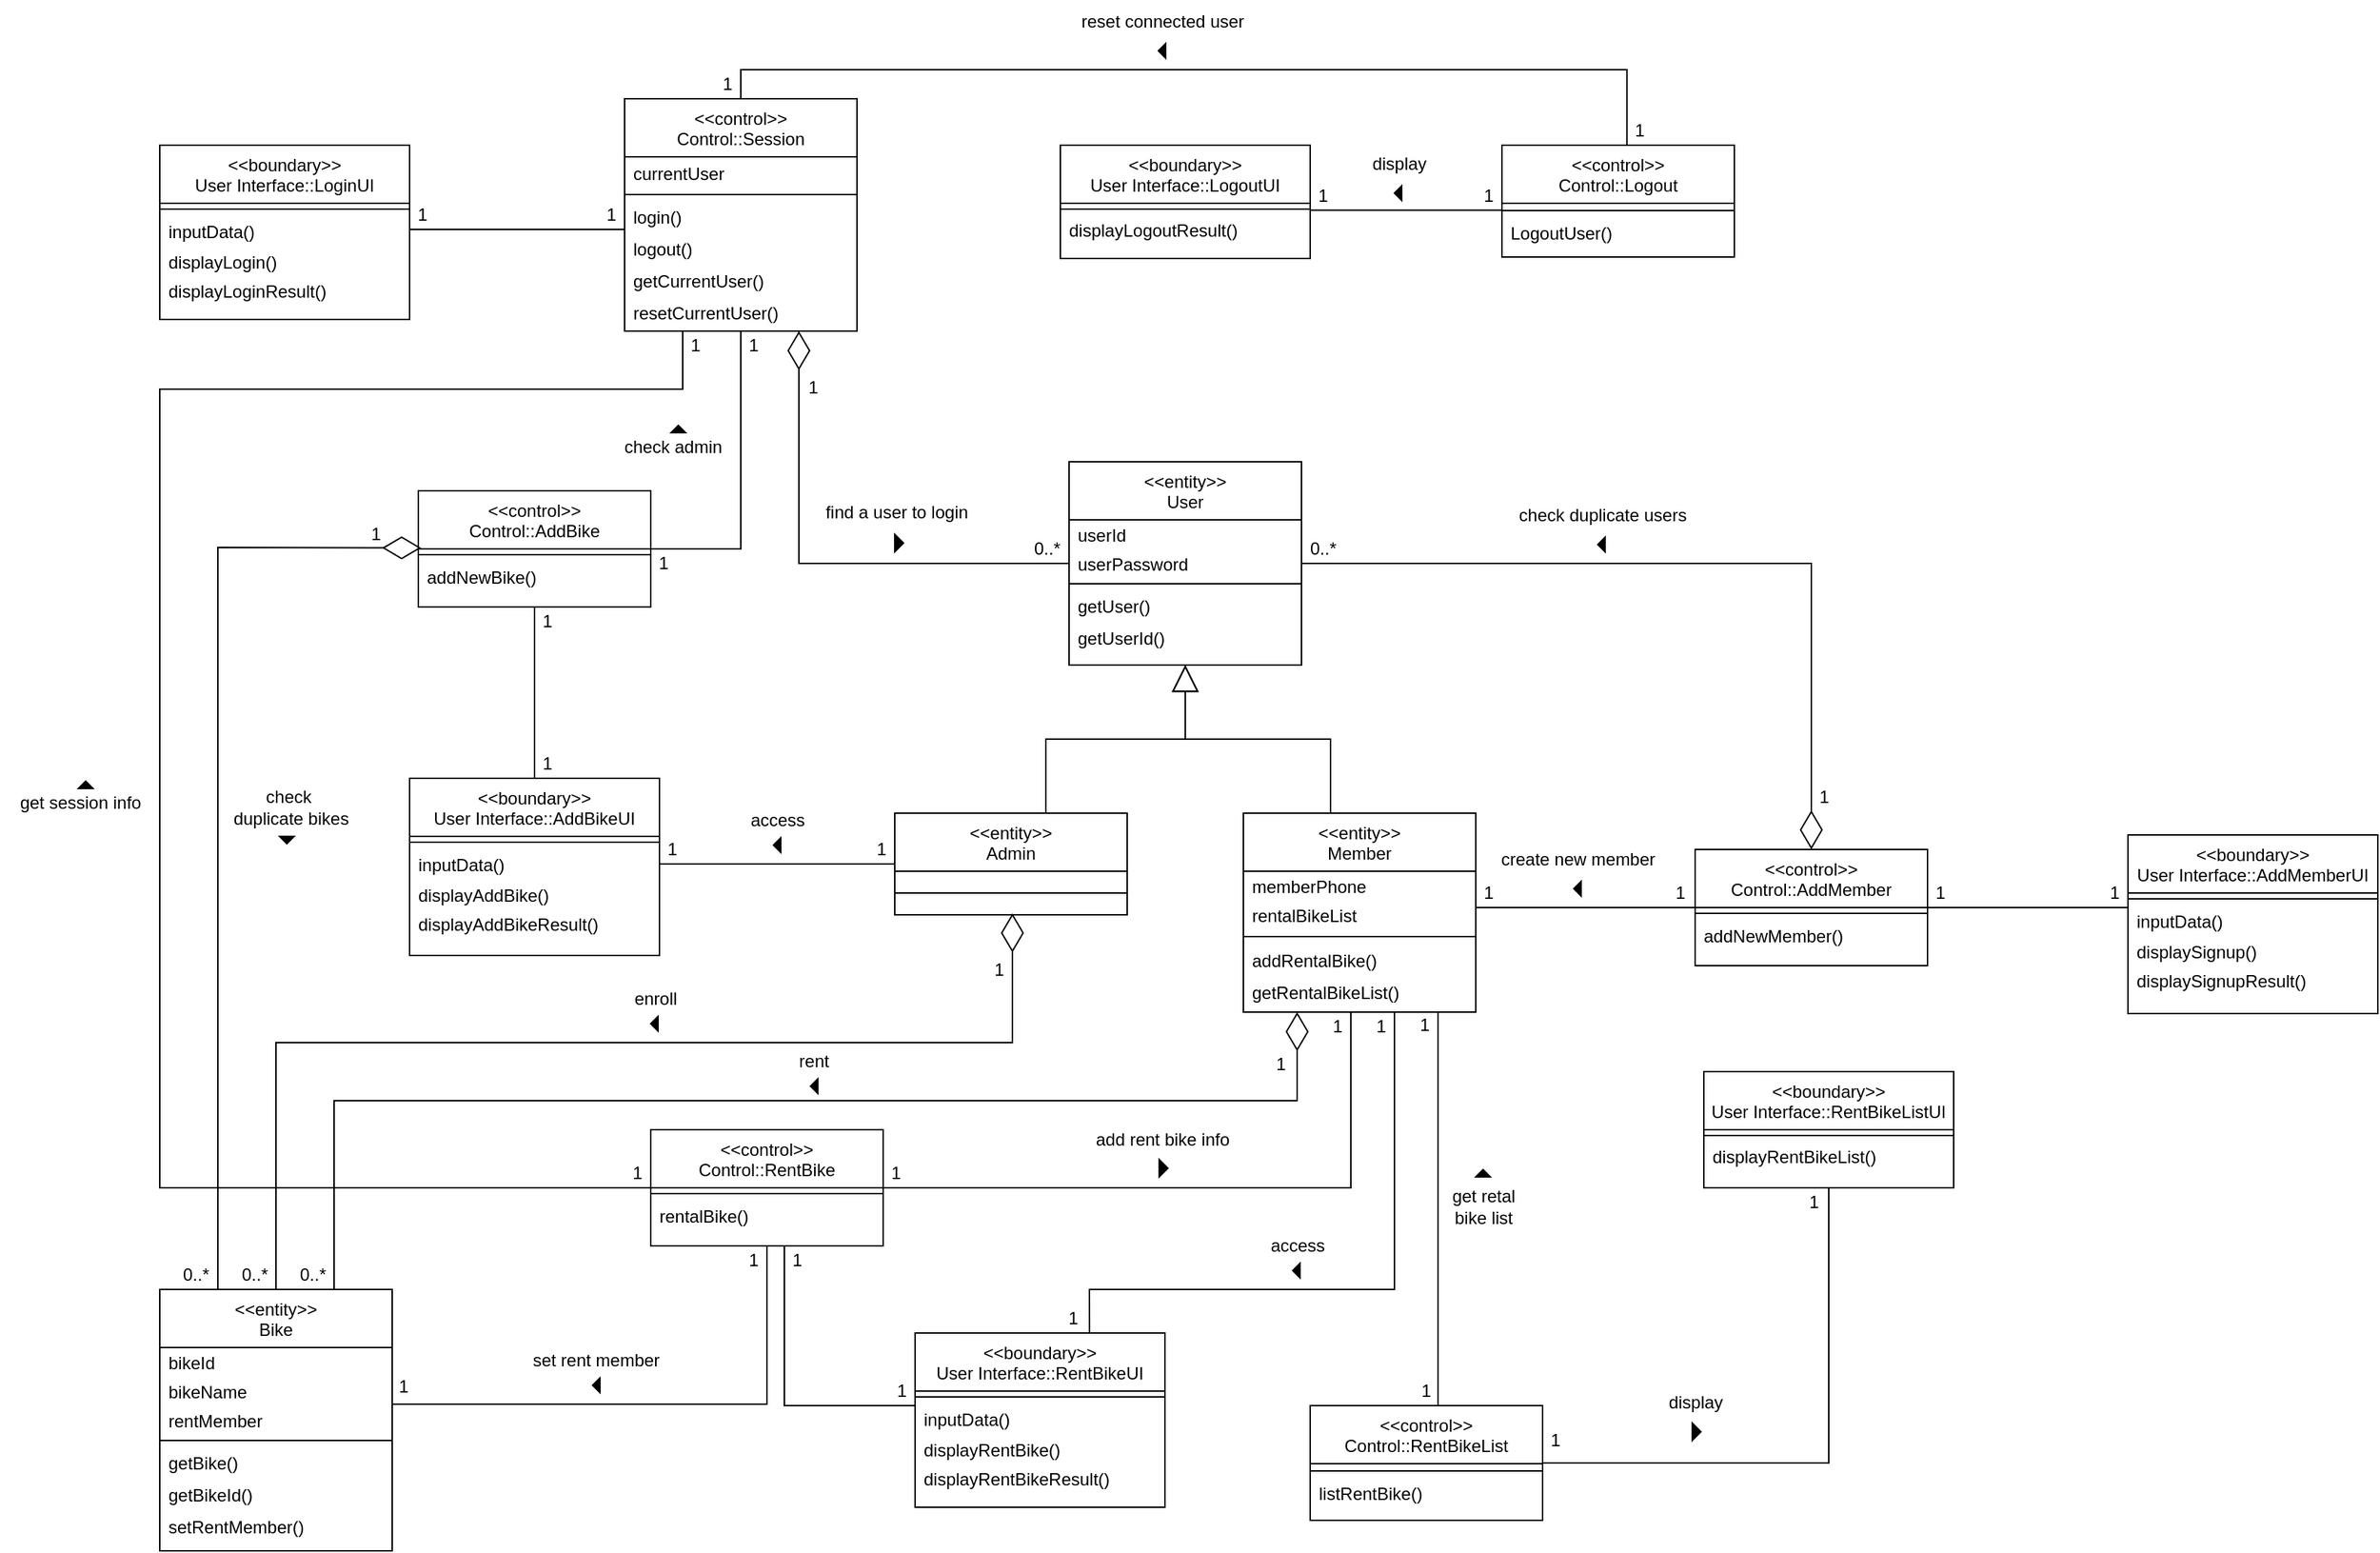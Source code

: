 <mxfile version="27.0.4">
  <diagram id="C5RBs43oDa-KdzZeNtuy" name="Page-1">
    <mxGraphModel dx="1114" dy="665" grid="1" gridSize="10" guides="1" tooltips="1" connect="1" arrows="1" fold="1" page="1" pageScale="1" pageWidth="1800" pageHeight="1200" math="0" shadow="0">
      <root>
        <mxCell id="WIyWlLk6GJQsqaUBKTNV-0" />
        <mxCell id="WIyWlLk6GJQsqaUBKTNV-1" parent="WIyWlLk6GJQsqaUBKTNV-0" />
        <mxCell id="zkfFHV4jXpPFQw0GAbJ--0" value="&lt;&lt;entity&gt;&gt;&#xa;User" style="swimlane;fontStyle=0;align=center;verticalAlign=top;childLayout=stackLayout;horizontal=1;startSize=40;horizontalStack=0;resizeParent=1;resizeLast=0;collapsible=1;marginBottom=0;rounded=0;shadow=0;strokeWidth=1;" parent="WIyWlLk6GJQsqaUBKTNV-1" vertex="1">
          <mxGeometry x="800" y="361" width="160" height="140" as="geometry">
            <mxRectangle x="230" y="140" width="160" height="26" as="alternateBounds" />
          </mxGeometry>
        </mxCell>
        <mxCell id="zkfFHV4jXpPFQw0GAbJ--1" value="userId" style="text;align=left;verticalAlign=middle;spacingLeft=4;spacingRight=4;overflow=hidden;rotatable=0;points=[[0,0.5],[1,0.5]];portConstraint=eastwest;" parent="zkfFHV4jXpPFQw0GAbJ--0" vertex="1">
          <mxGeometry y="40" width="160" height="20" as="geometry" />
        </mxCell>
        <mxCell id="zkfFHV4jXpPFQw0GAbJ--2" value="userPassword" style="text;align=left;verticalAlign=middle;spacingLeft=4;spacingRight=4;overflow=hidden;rotatable=0;points=[[0,0.5],[1,0.5]];portConstraint=eastwest;rounded=0;shadow=0;html=0;" parent="zkfFHV4jXpPFQw0GAbJ--0" vertex="1">
          <mxGeometry y="60" width="160" height="20" as="geometry" />
        </mxCell>
        <mxCell id="zkfFHV4jXpPFQw0GAbJ--4" value="" style="line;html=1;strokeWidth=1;align=left;verticalAlign=middle;spacingTop=-1;spacingLeft=3;spacingRight=3;rotatable=0;labelPosition=right;points=[];portConstraint=eastwest;" parent="zkfFHV4jXpPFQw0GAbJ--0" vertex="1">
          <mxGeometry y="80" width="160" height="8" as="geometry" />
        </mxCell>
        <mxCell id="zkfFHV4jXpPFQw0GAbJ--5" value="getUser()" style="text;align=left;verticalAlign=middle;spacingLeft=4;spacingRight=4;overflow=hidden;rotatable=0;points=[[0,0.5],[1,0.5]];portConstraint=eastwest;" parent="zkfFHV4jXpPFQw0GAbJ--0" vertex="1">
          <mxGeometry y="88" width="160" height="22" as="geometry" />
        </mxCell>
        <mxCell id="RLmuX2d9v1kafcQMtOZq-225" value="getUserId()" style="text;align=left;verticalAlign=middle;spacingLeft=4;spacingRight=4;overflow=hidden;rotatable=0;points=[[0,0.5],[1,0.5]];portConstraint=eastwest;" vertex="1" parent="zkfFHV4jXpPFQw0GAbJ--0">
          <mxGeometry y="110" width="160" height="22" as="geometry" />
        </mxCell>
        <mxCell id="zkfFHV4jXpPFQw0GAbJ--17" value="&lt;&lt;boundary&gt;&gt;&#xa;User Interface::AddMemberUI" style="swimlane;fontStyle=0;align=center;verticalAlign=top;childLayout=stackLayout;horizontal=1;startSize=40;horizontalStack=0;resizeParent=1;resizeLast=0;collapsible=1;marginBottom=0;rounded=0;shadow=0;strokeWidth=1;" parent="WIyWlLk6GJQsqaUBKTNV-1" vertex="1">
          <mxGeometry x="1529" y="618" width="172" height="123" as="geometry">
            <mxRectangle x="550" y="140" width="160" height="26" as="alternateBounds" />
          </mxGeometry>
        </mxCell>
        <mxCell id="zkfFHV4jXpPFQw0GAbJ--23" value="" style="line;html=1;strokeWidth=1;align=left;verticalAlign=middle;spacingTop=-1;spacingLeft=3;spacingRight=3;rotatable=0;labelPosition=right;points=[];portConstraint=eastwest;" parent="zkfFHV4jXpPFQw0GAbJ--17" vertex="1">
          <mxGeometry y="40" width="172" height="8" as="geometry" />
        </mxCell>
        <mxCell id="zkfFHV4jXpPFQw0GAbJ--24" value="inputData()" style="text;align=left;verticalAlign=middle;spacingLeft=4;spacingRight=4;overflow=hidden;rotatable=0;points=[[0,0.5],[1,0.5]];portConstraint=eastwest;" parent="zkfFHV4jXpPFQw0GAbJ--17" vertex="1">
          <mxGeometry y="48" width="172" height="22" as="geometry" />
        </mxCell>
        <mxCell id="zkfFHV4jXpPFQw0GAbJ--25" value="displaySignup()" style="text;align=left;verticalAlign=middle;spacingLeft=4;spacingRight=4;overflow=hidden;rotatable=0;points=[[0,0.5],[1,0.5]];portConstraint=eastwest;" parent="zkfFHV4jXpPFQw0GAbJ--17" vertex="1">
          <mxGeometry y="70" width="172" height="20" as="geometry" />
        </mxCell>
        <mxCell id="RLmuX2d9v1kafcQMtOZq-249" value="displaySignupResult()" style="text;align=left;verticalAlign=middle;spacingLeft=4;spacingRight=4;overflow=hidden;rotatable=0;points=[[0,0.5],[1,0.5]];portConstraint=eastwest;" vertex="1" parent="zkfFHV4jXpPFQw0GAbJ--17">
          <mxGeometry y="90" width="172" height="20" as="geometry" />
        </mxCell>
        <mxCell id="RLmuX2d9v1kafcQMtOZq-129" style="edgeStyle=orthogonalEdgeStyle;rounded=0;orthogonalLoop=1;jettySize=auto;html=1;entryX=1;entryY=0.5;entryDx=0;entryDy=0;endArrow=none;startFill=0;" edge="1" parent="WIyWlLk6GJQsqaUBKTNV-1" source="RLmuX2d9v1kafcQMtOZq-5" target="RLmuX2d9v1kafcQMtOZq-26">
          <mxGeometry relative="1" as="geometry" />
        </mxCell>
        <mxCell id="RLmuX2d9v1kafcQMtOZq-5" value="&lt;&lt;entity&gt;&gt;&#xa;Admin" style="swimlane;fontStyle=0;align=center;verticalAlign=top;childLayout=stackLayout;horizontal=1;startSize=40;horizontalStack=0;resizeParent=1;resizeLast=0;collapsible=1;marginBottom=0;rounded=0;shadow=0;strokeWidth=1;" vertex="1" parent="WIyWlLk6GJQsqaUBKTNV-1">
          <mxGeometry x="680" y="603" width="160" height="70" as="geometry">
            <mxRectangle x="230" y="140" width="160" height="26" as="alternateBounds" />
          </mxGeometry>
        </mxCell>
        <mxCell id="RLmuX2d9v1kafcQMtOZq-8" value="" style="line;html=1;strokeWidth=1;align=left;verticalAlign=middle;spacingTop=-1;spacingLeft=3;spacingRight=3;rotatable=0;labelPosition=right;points=[];portConstraint=eastwest;" vertex="1" parent="RLmuX2d9v1kafcQMtOZq-5">
          <mxGeometry y="40" width="160" height="30" as="geometry" />
        </mxCell>
        <mxCell id="RLmuX2d9v1kafcQMtOZq-10" value="&lt;&lt;entity&gt;&gt;&#xa;Member" style="swimlane;fontStyle=0;align=center;verticalAlign=top;childLayout=stackLayout;horizontal=1;startSize=40;horizontalStack=0;resizeParent=1;resizeLast=0;collapsible=1;marginBottom=0;rounded=0;shadow=0;strokeWidth=1;" vertex="1" parent="WIyWlLk6GJQsqaUBKTNV-1">
          <mxGeometry x="920" y="603" width="160" height="137" as="geometry">
            <mxRectangle x="230" y="140" width="160" height="26" as="alternateBounds" />
          </mxGeometry>
        </mxCell>
        <mxCell id="RLmuX2d9v1kafcQMtOZq-11" value="memberPhone" style="text;align=left;verticalAlign=middle;spacingLeft=4;spacingRight=4;overflow=hidden;rotatable=0;points=[[0,0.5],[1,0.5]];portConstraint=eastwest;" vertex="1" parent="RLmuX2d9v1kafcQMtOZq-10">
          <mxGeometry y="40" width="160" height="20" as="geometry" />
        </mxCell>
        <mxCell id="RLmuX2d9v1kafcQMtOZq-305" value="rentalBikeList" style="text;align=left;verticalAlign=middle;spacingLeft=4;spacingRight=4;overflow=hidden;rotatable=0;points=[[0,0.5],[1,0.5]];portConstraint=eastwest;" vertex="1" parent="RLmuX2d9v1kafcQMtOZq-10">
          <mxGeometry y="60" width="160" height="20" as="geometry" />
        </mxCell>
        <mxCell id="RLmuX2d9v1kafcQMtOZq-13" value="" style="line;html=1;strokeWidth=1;align=left;verticalAlign=middle;spacingTop=-1;spacingLeft=3;spacingRight=3;rotatable=0;labelPosition=right;points=[];portConstraint=eastwest;" vertex="1" parent="RLmuX2d9v1kafcQMtOZq-10">
          <mxGeometry y="80" width="160" height="10" as="geometry" />
        </mxCell>
        <mxCell id="RLmuX2d9v1kafcQMtOZq-14" value="addRentalBike()" style="text;align=left;verticalAlign=middle;spacingLeft=4;spacingRight=4;overflow=hidden;rotatable=0;points=[[0,0.5],[1,0.5]];portConstraint=eastwest;" vertex="1" parent="RLmuX2d9v1kafcQMtOZq-10">
          <mxGeometry y="90" width="160" height="22" as="geometry" />
        </mxCell>
        <mxCell id="RLmuX2d9v1kafcQMtOZq-15" value="getRentalBikeList()" style="text;align=left;verticalAlign=middle;spacingLeft=4;spacingRight=4;overflow=hidden;rotatable=0;points=[[0,0.5],[1,0.5]];portConstraint=eastwest;" vertex="1" parent="RLmuX2d9v1kafcQMtOZq-10">
          <mxGeometry y="112" width="160" height="22" as="geometry" />
        </mxCell>
        <mxCell id="RLmuX2d9v1kafcQMtOZq-16" value="&lt;&lt;boundary&gt;&gt;&#xa;User Interface::LoginUI" style="swimlane;fontStyle=0;align=center;verticalAlign=top;childLayout=stackLayout;horizontal=1;startSize=40;horizontalStack=0;resizeParent=1;resizeLast=0;collapsible=1;marginBottom=0;rounded=0;shadow=0;strokeWidth=1;" vertex="1" parent="WIyWlLk6GJQsqaUBKTNV-1">
          <mxGeometry x="174" y="143" width="172" height="120" as="geometry">
            <mxRectangle x="550" y="140" width="160" height="26" as="alternateBounds" />
          </mxGeometry>
        </mxCell>
        <mxCell id="RLmuX2d9v1kafcQMtOZq-17" value="" style="line;html=1;strokeWidth=1;align=left;verticalAlign=middle;spacingTop=-1;spacingLeft=3;spacingRight=3;rotatable=0;labelPosition=right;points=[];portConstraint=eastwest;" vertex="1" parent="RLmuX2d9v1kafcQMtOZq-16">
          <mxGeometry y="40" width="172" height="8" as="geometry" />
        </mxCell>
        <mxCell id="RLmuX2d9v1kafcQMtOZq-18" value="inputData()" style="text;align=left;verticalAlign=middle;spacingLeft=4;spacingRight=4;overflow=hidden;rotatable=0;points=[[0,0.5],[1,0.5]];portConstraint=eastwest;" vertex="1" parent="RLmuX2d9v1kafcQMtOZq-16">
          <mxGeometry y="48" width="172" height="22" as="geometry" />
        </mxCell>
        <mxCell id="RLmuX2d9v1kafcQMtOZq-19" value="displayLogin()" style="text;align=left;verticalAlign=middle;spacingLeft=4;spacingRight=4;overflow=hidden;rotatable=0;points=[[0,0.5],[1,0.5]];portConstraint=eastwest;" vertex="1" parent="RLmuX2d9v1kafcQMtOZq-16">
          <mxGeometry y="70" width="172" height="20" as="geometry" />
        </mxCell>
        <mxCell id="RLmuX2d9v1kafcQMtOZq-228" value="displayLoginResult()" style="text;align=left;verticalAlign=middle;spacingLeft=4;spacingRight=4;overflow=hidden;rotatable=0;points=[[0,0.5],[1,0.5]];portConstraint=eastwest;" vertex="1" parent="RLmuX2d9v1kafcQMtOZq-16">
          <mxGeometry y="90" width="172" height="20" as="geometry" />
        </mxCell>
        <mxCell id="RLmuX2d9v1kafcQMtOZq-236" style="edgeStyle=orthogonalEdgeStyle;rounded=0;orthogonalLoop=1;jettySize=auto;html=1;endArrow=none;startFill=0;" edge="1" parent="WIyWlLk6GJQsqaUBKTNV-1">
          <mxGeometry relative="1" as="geometry">
            <mxPoint x="966.0" y="187.756" as="sourcePoint" />
            <mxPoint x="1098" y="187.756" as="targetPoint" />
            <Array as="points">
              <mxPoint x="1054" y="187.73" />
              <mxPoint x="1054" y="187.73" />
            </Array>
          </mxGeometry>
        </mxCell>
        <mxCell id="RLmuX2d9v1kafcQMtOZq-20" value="&lt;&lt;boundary&gt;&gt;&#xa;User Interface::LogoutUI" style="swimlane;fontStyle=0;align=center;verticalAlign=top;childLayout=stackLayout;horizontal=1;startSize=40;horizontalStack=0;resizeParent=1;resizeLast=0;collapsible=1;marginBottom=0;rounded=0;shadow=0;strokeWidth=1;" vertex="1" parent="WIyWlLk6GJQsqaUBKTNV-1">
          <mxGeometry x="794" y="143" width="172" height="78" as="geometry">
            <mxRectangle x="550" y="140" width="160" height="26" as="alternateBounds" />
          </mxGeometry>
        </mxCell>
        <mxCell id="RLmuX2d9v1kafcQMtOZq-21" value="" style="line;html=1;strokeWidth=1;align=left;verticalAlign=middle;spacingTop=-1;spacingLeft=3;spacingRight=3;rotatable=0;labelPosition=right;points=[];portConstraint=eastwest;" vertex="1" parent="RLmuX2d9v1kafcQMtOZq-20">
          <mxGeometry y="40" width="172" height="8" as="geometry" />
        </mxCell>
        <mxCell id="RLmuX2d9v1kafcQMtOZq-23" value="displayLogoutResult()" style="text;align=left;verticalAlign=middle;spacingLeft=4;spacingRight=4;overflow=hidden;rotatable=0;points=[[0,0.5],[1,0.5]];portConstraint=eastwest;" vertex="1" parent="RLmuX2d9v1kafcQMtOZq-20">
          <mxGeometry y="48" width="172" height="20" as="geometry" />
        </mxCell>
        <mxCell id="RLmuX2d9v1kafcQMtOZq-131" style="edgeStyle=orthogonalEdgeStyle;rounded=0;orthogonalLoop=1;jettySize=auto;html=1;entryX=0.5;entryY=1;entryDx=0;entryDy=0;endArrow=none;startFill=0;" edge="1" parent="WIyWlLk6GJQsqaUBKTNV-1" source="RLmuX2d9v1kafcQMtOZq-24" target="RLmuX2d9v1kafcQMtOZq-56">
          <mxGeometry relative="1" as="geometry" />
        </mxCell>
        <mxCell id="RLmuX2d9v1kafcQMtOZq-24" value="&lt;&lt;boundary&gt;&gt;&#xa;User Interface::AddBikeUI" style="swimlane;fontStyle=0;align=center;verticalAlign=top;childLayout=stackLayout;horizontal=1;startSize=40;horizontalStack=0;resizeParent=1;resizeLast=0;collapsible=1;marginBottom=0;rounded=0;shadow=0;strokeWidth=1;" vertex="1" parent="WIyWlLk6GJQsqaUBKTNV-1">
          <mxGeometry x="346" y="579" width="172" height="122" as="geometry">
            <mxRectangle x="550" y="140" width="160" height="26" as="alternateBounds" />
          </mxGeometry>
        </mxCell>
        <mxCell id="RLmuX2d9v1kafcQMtOZq-25" value="" style="line;html=1;strokeWidth=1;align=left;verticalAlign=middle;spacingTop=-1;spacingLeft=3;spacingRight=3;rotatable=0;labelPosition=right;points=[];portConstraint=eastwest;" vertex="1" parent="RLmuX2d9v1kafcQMtOZq-24">
          <mxGeometry y="40" width="172" height="8" as="geometry" />
        </mxCell>
        <mxCell id="RLmuX2d9v1kafcQMtOZq-26" value="inputData()" style="text;align=left;verticalAlign=middle;spacingLeft=4;spacingRight=4;overflow=hidden;rotatable=0;points=[[0,0.5],[1,0.5]];portConstraint=eastwest;" vertex="1" parent="RLmuX2d9v1kafcQMtOZq-24">
          <mxGeometry y="48" width="172" height="22" as="geometry" />
        </mxCell>
        <mxCell id="RLmuX2d9v1kafcQMtOZq-27" value="displayAddBike()" style="text;align=left;verticalAlign=middle;spacingLeft=4;spacingRight=4;overflow=hidden;rotatable=0;points=[[0,0.5],[1,0.5]];portConstraint=eastwest;" vertex="1" parent="RLmuX2d9v1kafcQMtOZq-24">
          <mxGeometry y="70" width="172" height="20" as="geometry" />
        </mxCell>
        <mxCell id="RLmuX2d9v1kafcQMtOZq-243" value="displayAddBikeResult()" style="text;align=left;verticalAlign=middle;spacingLeft=4;spacingRight=4;overflow=hidden;rotatable=0;points=[[0,0.5],[1,0.5]];portConstraint=eastwest;" vertex="1" parent="RLmuX2d9v1kafcQMtOZq-24">
          <mxGeometry y="90" width="172" height="20" as="geometry" />
        </mxCell>
        <mxCell id="RLmuX2d9v1kafcQMtOZq-28" value="&lt;&lt;boundary&gt;&gt;&#xa;User Interface::RentBikeUI" style="swimlane;fontStyle=0;align=center;verticalAlign=top;childLayout=stackLayout;horizontal=1;startSize=40;horizontalStack=0;resizeParent=1;resizeLast=0;collapsible=1;marginBottom=0;rounded=0;shadow=0;strokeWidth=1;" vertex="1" parent="WIyWlLk6GJQsqaUBKTNV-1">
          <mxGeometry x="694" y="961" width="172" height="120" as="geometry">
            <mxRectangle x="550" y="140" width="160" height="26" as="alternateBounds" />
          </mxGeometry>
        </mxCell>
        <mxCell id="RLmuX2d9v1kafcQMtOZq-29" value="" style="line;html=1;strokeWidth=1;align=left;verticalAlign=middle;spacingTop=-1;spacingLeft=3;spacingRight=3;rotatable=0;labelPosition=right;points=[];portConstraint=eastwest;" vertex="1" parent="RLmuX2d9v1kafcQMtOZq-28">
          <mxGeometry y="40" width="172" height="8" as="geometry" />
        </mxCell>
        <mxCell id="RLmuX2d9v1kafcQMtOZq-30" value="inputData()" style="text;align=left;verticalAlign=middle;spacingLeft=4;spacingRight=4;overflow=hidden;rotatable=0;points=[[0,0.5],[1,0.5]];portConstraint=eastwest;" vertex="1" parent="RLmuX2d9v1kafcQMtOZq-28">
          <mxGeometry y="48" width="172" height="22" as="geometry" />
        </mxCell>
        <mxCell id="RLmuX2d9v1kafcQMtOZq-31" value="displayRentBike()" style="text;align=left;verticalAlign=middle;spacingLeft=4;spacingRight=4;overflow=hidden;rotatable=0;points=[[0,0.5],[1,0.5]];portConstraint=eastwest;" vertex="1" parent="RLmuX2d9v1kafcQMtOZq-28">
          <mxGeometry y="70" width="172" height="20" as="geometry" />
        </mxCell>
        <mxCell id="RLmuX2d9v1kafcQMtOZq-244" value="displayRentBikeResult()" style="text;align=left;verticalAlign=middle;spacingLeft=4;spacingRight=4;overflow=hidden;rotatable=0;points=[[0,0.5],[1,0.5]];portConstraint=eastwest;" vertex="1" parent="RLmuX2d9v1kafcQMtOZq-28">
          <mxGeometry y="90" width="172" height="20" as="geometry" />
        </mxCell>
        <mxCell id="RLmuX2d9v1kafcQMtOZq-32" value="&lt;&lt;boundary&gt;&gt;&#xa;User Interface::RentBikeListUI" style="swimlane;fontStyle=0;align=center;verticalAlign=top;childLayout=stackLayout;horizontal=1;startSize=40;horizontalStack=0;resizeParent=1;resizeLast=0;collapsible=1;marginBottom=0;rounded=0;shadow=0;strokeWidth=1;" vertex="1" parent="WIyWlLk6GJQsqaUBKTNV-1">
          <mxGeometry x="1237" y="781" width="172" height="80" as="geometry">
            <mxRectangle x="550" y="140" width="160" height="26" as="alternateBounds" />
          </mxGeometry>
        </mxCell>
        <mxCell id="RLmuX2d9v1kafcQMtOZq-33" value="" style="line;html=1;strokeWidth=1;align=left;verticalAlign=middle;spacingTop=-1;spacingLeft=3;spacingRight=3;rotatable=0;labelPosition=right;points=[];portConstraint=eastwest;" vertex="1" parent="RLmuX2d9v1kafcQMtOZq-32">
          <mxGeometry y="40" width="172" height="8" as="geometry" />
        </mxCell>
        <mxCell id="RLmuX2d9v1kafcQMtOZq-35" value="displayRentBikeList()" style="text;align=left;verticalAlign=middle;spacingLeft=4;spacingRight=4;overflow=hidden;rotatable=0;points=[[0,0.5],[1,0.5]];portConstraint=eastwest;" vertex="1" parent="RLmuX2d9v1kafcQMtOZq-32">
          <mxGeometry y="48" width="172" height="20" as="geometry" />
        </mxCell>
        <mxCell id="RLmuX2d9v1kafcQMtOZq-193" style="edgeStyle=orthogonalEdgeStyle;rounded=0;orthogonalLoop=1;jettySize=auto;html=1;endArrow=none;startFill=0;exitX=0;exitY=0.5;exitDx=0;exitDy=0;" edge="1" parent="WIyWlLk6GJQsqaUBKTNV-1" source="RLmuX2d9v1kafcQMtOZq-36">
          <mxGeometry relative="1" as="geometry">
            <mxPoint x="1080" y="668" as="targetPoint" />
            <mxPoint x="1227" y="668.029" as="sourcePoint" />
            <Array as="points" />
          </mxGeometry>
        </mxCell>
        <mxCell id="RLmuX2d9v1kafcQMtOZq-36" value="&lt;&lt;control&gt;&gt;&#xa;Control::AddMember" style="swimlane;fontStyle=0;align=center;verticalAlign=top;childLayout=stackLayout;horizontal=1;startSize=40;horizontalStack=0;resizeParent=1;resizeLast=0;collapsible=1;marginBottom=0;rounded=0;shadow=0;strokeWidth=1;" vertex="1" parent="WIyWlLk6GJQsqaUBKTNV-1">
          <mxGeometry x="1231" y="628" width="160" height="80" as="geometry">
            <mxRectangle x="230" y="140" width="160" height="26" as="alternateBounds" />
          </mxGeometry>
        </mxCell>
        <mxCell id="RLmuX2d9v1kafcQMtOZq-38" value="" style="line;html=1;strokeWidth=1;align=left;verticalAlign=middle;spacingTop=-1;spacingLeft=3;spacingRight=3;rotatable=0;labelPosition=right;points=[];portConstraint=eastwest;" vertex="1" parent="RLmuX2d9v1kafcQMtOZq-36">
          <mxGeometry y="40" width="160" height="8" as="geometry" />
        </mxCell>
        <mxCell id="RLmuX2d9v1kafcQMtOZq-39" value="addNewMember()" style="text;align=left;verticalAlign=middle;spacingLeft=4;spacingRight=4;overflow=hidden;rotatable=0;points=[[0,0.5],[1,0.5]];portConstraint=eastwest;" vertex="1" parent="RLmuX2d9v1kafcQMtOZq-36">
          <mxGeometry y="48" width="160" height="22" as="geometry" />
        </mxCell>
        <mxCell id="RLmuX2d9v1kafcQMtOZq-136" style="edgeStyle=orthogonalEdgeStyle;rounded=0;orthogonalLoop=1;jettySize=auto;html=1;entryX=0;entryY=0.5;entryDx=0;entryDy=0;endArrow=none;startFill=0;" edge="1" parent="WIyWlLk6GJQsqaUBKTNV-1" source="RLmuX2d9v1kafcQMtOZq-41" target="RLmuX2d9v1kafcQMtOZq-62">
          <mxGeometry relative="1" as="geometry">
            <Array as="points">
              <mxPoint x="534" y="311" />
              <mxPoint x="174" y="311" />
              <mxPoint x="174" y="861" />
            </Array>
          </mxGeometry>
        </mxCell>
        <mxCell id="RLmuX2d9v1kafcQMtOZq-41" value="&lt;&lt;control&gt;&gt;&#xa;Control::Session" style="swimlane;fontStyle=0;align=center;verticalAlign=top;childLayout=stackLayout;horizontal=1;startSize=40;horizontalStack=0;resizeParent=1;resizeLast=0;collapsible=1;marginBottom=0;rounded=0;shadow=0;strokeWidth=1;" vertex="1" parent="WIyWlLk6GJQsqaUBKTNV-1">
          <mxGeometry x="494" y="111" width="160" height="160" as="geometry">
            <mxRectangle x="230" y="140" width="160" height="26" as="alternateBounds" />
          </mxGeometry>
        </mxCell>
        <mxCell id="RLmuX2d9v1kafcQMtOZq-44" value="currentUser" style="text;align=left;verticalAlign=middle;spacingLeft=4;spacingRight=4;overflow=hidden;rotatable=0;points=[[0,0.5],[1,0.5]];portConstraint=eastwest;" vertex="1" parent="RLmuX2d9v1kafcQMtOZq-41">
          <mxGeometry y="40" width="160" height="22" as="geometry" />
        </mxCell>
        <mxCell id="RLmuX2d9v1kafcQMtOZq-42" value="" style="line;html=1;strokeWidth=1;align=left;verticalAlign=middle;spacingTop=-1;spacingLeft=3;spacingRight=3;rotatable=0;labelPosition=right;points=[];portConstraint=eastwest;" vertex="1" parent="RLmuX2d9v1kafcQMtOZq-41">
          <mxGeometry y="62" width="160" height="8" as="geometry" />
        </mxCell>
        <mxCell id="RLmuX2d9v1kafcQMtOZq-43" value="login()" style="text;align=left;verticalAlign=middle;spacingLeft=4;spacingRight=4;overflow=hidden;rotatable=0;points=[[0,0.5],[1,0.5]];portConstraint=eastwest;" vertex="1" parent="RLmuX2d9v1kafcQMtOZq-41">
          <mxGeometry y="70" width="160" height="22" as="geometry" />
        </mxCell>
        <mxCell id="RLmuX2d9v1kafcQMtOZq-45" value="logout()" style="text;align=left;verticalAlign=middle;spacingLeft=4;spacingRight=4;overflow=hidden;rotatable=0;points=[[0,0.5],[1,0.5]];portConstraint=eastwest;" vertex="1" parent="RLmuX2d9v1kafcQMtOZq-41">
          <mxGeometry y="92" width="160" height="22" as="geometry" />
        </mxCell>
        <mxCell id="RLmuX2d9v1kafcQMtOZq-46" value="getCurrentUser()" style="text;align=left;verticalAlign=middle;spacingLeft=4;spacingRight=4;overflow=hidden;rotatable=0;points=[[0,0.5],[1,0.5]];portConstraint=eastwest;" vertex="1" parent="RLmuX2d9v1kafcQMtOZq-41">
          <mxGeometry y="114" width="160" height="22" as="geometry" />
        </mxCell>
        <mxCell id="RLmuX2d9v1kafcQMtOZq-235" value="resetCurrentUser()" style="text;align=left;verticalAlign=middle;spacingLeft=4;spacingRight=4;overflow=hidden;rotatable=0;points=[[0,0.5],[1,0.5]];portConstraint=eastwest;" vertex="1" parent="RLmuX2d9v1kafcQMtOZq-41">
          <mxGeometry y="136" width="160" height="22" as="geometry" />
        </mxCell>
        <mxCell id="RLmuX2d9v1kafcQMtOZq-247" style="edgeStyle=orthogonalEdgeStyle;rounded=0;orthogonalLoop=1;jettySize=auto;html=1;entryX=0;entryY=0;entryDx=0;entryDy=0;endArrow=none;startFill=0;" edge="1" parent="WIyWlLk6GJQsqaUBKTNV-1" source="RLmuX2d9v1kafcQMtOZq-56" target="RLmuX2d9v1kafcQMtOZq-234">
          <mxGeometry relative="1" as="geometry">
            <mxPoint x="564" y="271" as="targetPoint" />
            <Array as="points">
              <mxPoint x="574" y="421" />
            </Array>
          </mxGeometry>
        </mxCell>
        <mxCell id="RLmuX2d9v1kafcQMtOZq-56" value="&lt;&lt;control&gt;&gt;&#xa;Control::AddBike" style="swimlane;fontStyle=0;align=center;verticalAlign=top;childLayout=stackLayout;horizontal=1;startSize=40;horizontalStack=0;resizeParent=1;resizeLast=0;collapsible=1;marginBottom=0;rounded=0;shadow=0;strokeWidth=1;" vertex="1" parent="WIyWlLk6GJQsqaUBKTNV-1">
          <mxGeometry x="352" y="381" width="160" height="80" as="geometry">
            <mxRectangle x="230" y="140" width="160" height="26" as="alternateBounds" />
          </mxGeometry>
        </mxCell>
        <mxCell id="RLmuX2d9v1kafcQMtOZq-58" value="" style="line;html=1;strokeWidth=1;align=left;verticalAlign=middle;spacingTop=-1;spacingLeft=3;spacingRight=3;rotatable=0;labelPosition=right;points=[];portConstraint=eastwest;" vertex="1" parent="RLmuX2d9v1kafcQMtOZq-56">
          <mxGeometry y="40" width="160" height="8" as="geometry" />
        </mxCell>
        <mxCell id="RLmuX2d9v1kafcQMtOZq-59" value="addNewBike()" style="text;align=left;verticalAlign=middle;spacingLeft=4;spacingRight=4;overflow=hidden;rotatable=0;points=[[0,0.5],[1,0.5]];portConstraint=eastwest;" vertex="1" parent="RLmuX2d9v1kafcQMtOZq-56">
          <mxGeometry y="48" width="160" height="22" as="geometry" />
        </mxCell>
        <mxCell id="RLmuX2d9v1kafcQMtOZq-245" style="edgeStyle=orthogonalEdgeStyle;rounded=0;orthogonalLoop=1;jettySize=auto;html=1;endArrow=none;startFill=0;" edge="1" parent="WIyWlLk6GJQsqaUBKTNV-1" source="RLmuX2d9v1kafcQMtOZq-62">
          <mxGeometry relative="1" as="geometry">
            <mxPoint x="694" y="1051" as="targetPoint" />
            <Array as="points">
              <mxPoint x="604" y="1011" />
              <mxPoint x="694" y="1011" />
            </Array>
          </mxGeometry>
        </mxCell>
        <mxCell id="RLmuX2d9v1kafcQMtOZq-311" style="edgeStyle=orthogonalEdgeStyle;rounded=0;orthogonalLoop=1;jettySize=auto;html=1;entryX=0;entryY=1;entryDx=0;entryDy=0;endArrow=none;startFill=0;" edge="1" parent="WIyWlLk6GJQsqaUBKTNV-1" source="RLmuX2d9v1kafcQMtOZq-62" target="RLmuX2d9v1kafcQMtOZq-168">
          <mxGeometry relative="1" as="geometry">
            <Array as="points">
              <mxPoint x="592" y="1010" />
              <mxPoint x="334" y="1010" />
            </Array>
          </mxGeometry>
        </mxCell>
        <mxCell id="RLmuX2d9v1kafcQMtOZq-62" value="&lt;&lt;control&gt;&gt;&#xa;Control::RentBike" style="swimlane;fontStyle=0;align=center;verticalAlign=top;childLayout=stackLayout;horizontal=1;startSize=40;horizontalStack=0;resizeParent=1;resizeLast=0;collapsible=1;marginBottom=0;rounded=0;shadow=0;strokeWidth=1;" vertex="1" parent="WIyWlLk6GJQsqaUBKTNV-1">
          <mxGeometry x="512" y="821" width="160" height="80" as="geometry">
            <mxRectangle x="230" y="140" width="160" height="26" as="alternateBounds" />
          </mxGeometry>
        </mxCell>
        <mxCell id="RLmuX2d9v1kafcQMtOZq-63" value="" style="line;html=1;strokeWidth=1;align=left;verticalAlign=middle;spacingTop=-1;spacingLeft=3;spacingRight=3;rotatable=0;labelPosition=right;points=[];portConstraint=eastwest;" vertex="1" parent="RLmuX2d9v1kafcQMtOZq-62">
          <mxGeometry y="40" width="160" height="8" as="geometry" />
        </mxCell>
        <mxCell id="RLmuX2d9v1kafcQMtOZq-64" value="rentalBike()" style="text;align=left;verticalAlign=middle;spacingLeft=4;spacingRight=4;overflow=hidden;rotatable=0;points=[[0,0.5],[1,0.5]];portConstraint=eastwest;" vertex="1" parent="RLmuX2d9v1kafcQMtOZq-62">
          <mxGeometry y="48" width="160" height="22" as="geometry" />
        </mxCell>
        <mxCell id="RLmuX2d9v1kafcQMtOZq-147" style="edgeStyle=orthogonalEdgeStyle;rounded=0;orthogonalLoop=1;jettySize=auto;html=1;entryX=0.5;entryY=1;entryDx=0;entryDy=0;endArrow=none;startFill=0;exitX=1;exitY=0.5;exitDx=0;exitDy=0;" edge="1" parent="WIyWlLk6GJQsqaUBKTNV-1" source="RLmuX2d9v1kafcQMtOZq-65" target="RLmuX2d9v1kafcQMtOZq-32">
          <mxGeometry relative="1" as="geometry">
            <mxPoint x="1134" y="1046" as="sourcePoint" />
          </mxGeometry>
        </mxCell>
        <mxCell id="RLmuX2d9v1kafcQMtOZq-65" value="&lt;&lt;control&gt;&gt;&#xa;Control::RentBikeList" style="swimlane;fontStyle=0;align=center;verticalAlign=top;childLayout=stackLayout;horizontal=1;startSize=40;horizontalStack=0;resizeParent=1;resizeLast=0;collapsible=1;marginBottom=0;rounded=0;shadow=0;strokeWidth=1;" vertex="1" parent="WIyWlLk6GJQsqaUBKTNV-1">
          <mxGeometry x="966" y="1011" width="160" height="79" as="geometry">
            <mxRectangle x="230" y="140" width="160" height="26" as="alternateBounds" />
          </mxGeometry>
        </mxCell>
        <mxCell id="RLmuX2d9v1kafcQMtOZq-66" value="" style="line;html=1;strokeWidth=1;align=left;verticalAlign=middle;spacingTop=-1;spacingLeft=3;spacingRight=3;rotatable=0;labelPosition=right;points=[];portConstraint=eastwest;" vertex="1" parent="RLmuX2d9v1kafcQMtOZq-65">
          <mxGeometry y="40" width="160" height="10" as="geometry" />
        </mxCell>
        <mxCell id="RLmuX2d9v1kafcQMtOZq-325" value="listRentBike()" style="text;align=left;verticalAlign=middle;spacingLeft=4;spacingRight=4;overflow=hidden;rotatable=0;points=[[0,0.5],[1,0.5]];portConstraint=eastwest;" vertex="1" parent="RLmuX2d9v1kafcQMtOZq-65">
          <mxGeometry y="50" width="160" height="20" as="geometry" />
        </mxCell>
        <mxCell id="RLmuX2d9v1kafcQMtOZq-73" value="&lt;&lt;entity&gt;&gt;&#xa;Bike" style="swimlane;fontStyle=0;align=center;verticalAlign=top;childLayout=stackLayout;horizontal=1;startSize=40;horizontalStack=0;resizeParent=1;resizeLast=0;collapsible=1;marginBottom=0;rounded=0;shadow=0;strokeWidth=1;" vertex="1" parent="WIyWlLk6GJQsqaUBKTNV-1">
          <mxGeometry x="174" y="931" width="160" height="180" as="geometry">
            <mxRectangle x="230" y="140" width="160" height="26" as="alternateBounds" />
          </mxGeometry>
        </mxCell>
        <mxCell id="RLmuX2d9v1kafcQMtOZq-74" value="bikeId" style="text;align=left;verticalAlign=middle;spacingLeft=4;spacingRight=4;overflow=hidden;rotatable=0;points=[[0,0.5],[1,0.5]];portConstraint=eastwest;" vertex="1" parent="RLmuX2d9v1kafcQMtOZq-73">
          <mxGeometry y="40" width="160" height="20" as="geometry" />
        </mxCell>
        <mxCell id="RLmuX2d9v1kafcQMtOZq-75" value="bikeName" style="text;align=left;verticalAlign=middle;spacingLeft=4;spacingRight=4;overflow=hidden;rotatable=0;points=[[0,0.5],[1,0.5]];portConstraint=eastwest;rounded=0;shadow=0;html=0;" vertex="1" parent="RLmuX2d9v1kafcQMtOZq-73">
          <mxGeometry y="60" width="160" height="20" as="geometry" />
        </mxCell>
        <mxCell id="RLmuX2d9v1kafcQMtOZq-252" value="rentMember" style="text;align=left;verticalAlign=middle;spacingLeft=4;spacingRight=4;overflow=hidden;rotatable=0;points=[[0,0.5],[1,0.5]];portConstraint=eastwest;rounded=0;shadow=0;html=0;" vertex="1" parent="RLmuX2d9v1kafcQMtOZq-73">
          <mxGeometry y="80" width="160" height="20" as="geometry" />
        </mxCell>
        <mxCell id="RLmuX2d9v1kafcQMtOZq-76" value="" style="line;html=1;strokeWidth=1;align=left;verticalAlign=middle;spacingTop=-1;spacingLeft=3;spacingRight=3;rotatable=0;labelPosition=right;points=[];portConstraint=eastwest;" vertex="1" parent="RLmuX2d9v1kafcQMtOZq-73">
          <mxGeometry y="100" width="160" height="8" as="geometry" />
        </mxCell>
        <mxCell id="RLmuX2d9v1kafcQMtOZq-77" value="getBike()" style="text;align=left;verticalAlign=middle;spacingLeft=4;spacingRight=4;overflow=hidden;rotatable=0;points=[[0,0.5],[1,0.5]];portConstraint=eastwest;" vertex="1" parent="RLmuX2d9v1kafcQMtOZq-73">
          <mxGeometry y="108" width="160" height="22" as="geometry" />
        </mxCell>
        <mxCell id="RLmuX2d9v1kafcQMtOZq-78" value="getBikeId()" style="text;align=left;verticalAlign=middle;spacingLeft=4;spacingRight=4;overflow=hidden;rotatable=0;points=[[0,0.5],[1,0.5]];portConstraint=eastwest;" vertex="1" parent="RLmuX2d9v1kafcQMtOZq-73">
          <mxGeometry y="130" width="160" height="22" as="geometry" />
        </mxCell>
        <mxCell id="RLmuX2d9v1kafcQMtOZq-79" value="setRentMember()" style="text;align=left;verticalAlign=middle;spacingLeft=4;spacingRight=4;overflow=hidden;rotatable=0;points=[[0,0.5],[1,0.5]];portConstraint=eastwest;" vertex="1" parent="RLmuX2d9v1kafcQMtOZq-73">
          <mxGeometry y="152" width="160" height="22" as="geometry" />
        </mxCell>
        <mxCell id="RLmuX2d9v1kafcQMtOZq-80" value="" style="endArrow=block;endSize=16;endFill=0;html=1;rounded=0;edgeStyle=orthogonalEdgeStyle;entryX=0.5;entryY=1;entryDx=0;entryDy=0;" edge="1" parent="WIyWlLk6GJQsqaUBKTNV-1" target="zkfFHV4jXpPFQw0GAbJ--0">
          <mxGeometry width="160" relative="1" as="geometry">
            <mxPoint x="784" y="603" as="sourcePoint" />
            <mxPoint x="870" y="563" as="targetPoint" />
            <Array as="points">
              <mxPoint x="784" y="603" />
              <mxPoint x="784" y="552" />
              <mxPoint x="880" y="552" />
            </Array>
          </mxGeometry>
        </mxCell>
        <mxCell id="RLmuX2d9v1kafcQMtOZq-81" value="" style="endArrow=block;endSize=16;endFill=0;html=1;rounded=0;edgeStyle=orthogonalEdgeStyle;" edge="1" parent="WIyWlLk6GJQsqaUBKTNV-1">
          <mxGeometry width="160" relative="1" as="geometry">
            <mxPoint x="980" y="603" as="sourcePoint" />
            <mxPoint x="880" y="501" as="targetPoint" />
            <Array as="points">
              <mxPoint x="980" y="603" />
              <mxPoint x="980" y="552" />
              <mxPoint x="880" y="552" />
            </Array>
          </mxGeometry>
        </mxCell>
        <mxCell id="RLmuX2d9v1kafcQMtOZq-103" value="1" style="text;strokeColor=none;align=center;fillColor=none;html=1;verticalAlign=middle;whiteSpace=wrap;rounded=0;" vertex="1" parent="WIyWlLk6GJQsqaUBKTNV-1">
          <mxGeometry x="1391" y="648" width="18" height="20" as="geometry" />
        </mxCell>
        <mxCell id="RLmuX2d9v1kafcQMtOZq-104" value="1" style="text;strokeColor=none;align=center;fillColor=none;html=1;verticalAlign=middle;whiteSpace=wrap;rounded=0;" vertex="1" parent="WIyWlLk6GJQsqaUBKTNV-1">
          <mxGeometry x="1511" y="648" width="18" height="20" as="geometry" />
        </mxCell>
        <mxCell id="RLmuX2d9v1kafcQMtOZq-105" value="" style="line;strokeWidth=1;fillColor=none;align=left;verticalAlign=middle;spacingTop=-1;spacingLeft=3;spacingRight=3;rotatable=0;labelPosition=right;points=[];portConstraint=eastwest;strokeColor=inherit;" vertex="1" parent="WIyWlLk6GJQsqaUBKTNV-1">
          <mxGeometry x="1391" y="664" width="138" height="8" as="geometry" />
        </mxCell>
        <mxCell id="RLmuX2d9v1kafcQMtOZq-127" style="edgeStyle=orthogonalEdgeStyle;rounded=0;orthogonalLoop=1;jettySize=auto;html=1;entryX=0;entryY=0.5;entryDx=0;entryDy=0;endArrow=none;startFill=0;" edge="1" parent="WIyWlLk6GJQsqaUBKTNV-1" source="RLmuX2d9v1kafcQMtOZq-18" target="RLmuX2d9v1kafcQMtOZq-43">
          <mxGeometry relative="1" as="geometry">
            <Array as="points">
              <mxPoint x="494" y="201" />
            </Array>
          </mxGeometry>
        </mxCell>
        <mxCell id="RLmuX2d9v1kafcQMtOZq-154" value="1" style="text;strokeColor=none;align=center;fillColor=none;html=1;verticalAlign=middle;whiteSpace=wrap;rounded=0;" vertex="1" parent="WIyWlLk6GJQsqaUBKTNV-1">
          <mxGeometry x="346" y="181" width="18" height="20" as="geometry" />
        </mxCell>
        <mxCell id="RLmuX2d9v1kafcQMtOZq-155" value="1" style="text;strokeColor=none;align=center;fillColor=none;html=1;verticalAlign=middle;whiteSpace=wrap;rounded=0;" vertex="1" parent="WIyWlLk6GJQsqaUBKTNV-1">
          <mxGeometry x="476" y="181" width="18" height="20" as="geometry" />
        </mxCell>
        <mxCell id="RLmuX2d9v1kafcQMtOZq-158" value="1" style="text;strokeColor=none;align=center;fillColor=none;html=1;verticalAlign=middle;whiteSpace=wrap;rounded=0;" vertex="1" parent="WIyWlLk6GJQsqaUBKTNV-1">
          <mxGeometry x="512" y="421" width="18" height="20" as="geometry" />
        </mxCell>
        <mxCell id="RLmuX2d9v1kafcQMtOZq-161" value="1" style="text;strokeColor=none;align=center;fillColor=none;html=1;verticalAlign=middle;whiteSpace=wrap;rounded=0;" vertex="1" parent="WIyWlLk6GJQsqaUBKTNV-1">
          <mxGeometry x="534" y="271" width="18" height="20" as="geometry" />
        </mxCell>
        <mxCell id="RLmuX2d9v1kafcQMtOZq-162" value="1" style="text;strokeColor=none;align=center;fillColor=none;html=1;verticalAlign=middle;whiteSpace=wrap;rounded=0;" vertex="1" parent="WIyWlLk6GJQsqaUBKTNV-1">
          <mxGeometry x="494" y="841" width="18" height="20" as="geometry" />
        </mxCell>
        <mxCell id="RLmuX2d9v1kafcQMtOZq-163" value="" style="endArrow=diamondThin;endFill=0;endSize=24;html=1;rounded=0;exitX=0.25;exitY=0;exitDx=0;exitDy=0;" edge="1" parent="WIyWlLk6GJQsqaUBKTNV-1" source="RLmuX2d9v1kafcQMtOZq-73">
          <mxGeometry width="160" relative="1" as="geometry">
            <mxPoint x="194" y="420.33" as="sourcePoint" />
            <mxPoint x="354" y="420.33" as="targetPoint" />
            <Array as="points">
              <mxPoint x="214" y="420" />
            </Array>
          </mxGeometry>
        </mxCell>
        <mxCell id="RLmuX2d9v1kafcQMtOZq-164" value="1" style="text;strokeColor=none;align=center;fillColor=none;html=1;verticalAlign=middle;whiteSpace=wrap;rounded=0;" vertex="1" parent="WIyWlLk6GJQsqaUBKTNV-1">
          <mxGeometry x="314" y="401" width="18" height="20" as="geometry" />
        </mxCell>
        <mxCell id="RLmuX2d9v1kafcQMtOZq-165" value="0..*" style="text;strokeColor=none;align=center;fillColor=none;html=1;verticalAlign=middle;whiteSpace=wrap;rounded=0;" vertex="1" parent="WIyWlLk6GJQsqaUBKTNV-1">
          <mxGeometry x="184" y="911" width="30" height="20" as="geometry" />
        </mxCell>
        <mxCell id="RLmuX2d9v1kafcQMtOZq-167" value="1" style="text;strokeColor=none;align=center;fillColor=none;html=1;verticalAlign=middle;whiteSpace=wrap;rounded=0;" vertex="1" parent="WIyWlLk6GJQsqaUBKTNV-1">
          <mxGeometry x="574" y="901" width="18" height="20" as="geometry" />
        </mxCell>
        <mxCell id="RLmuX2d9v1kafcQMtOZq-168" value="1" style="text;strokeColor=none;align=center;fillColor=none;html=1;verticalAlign=middle;whiteSpace=wrap;rounded=0;" vertex="1" parent="WIyWlLk6GJQsqaUBKTNV-1">
          <mxGeometry x="334" y="988" width="16" height="20" as="geometry" />
        </mxCell>
        <mxCell id="RLmuX2d9v1kafcQMtOZq-169" value="1" style="text;strokeColor=none;align=center;fillColor=none;html=1;verticalAlign=middle;whiteSpace=wrap;rounded=0;" vertex="1" parent="WIyWlLk6GJQsqaUBKTNV-1">
          <mxGeometry x="604" y="901" width="18" height="20" as="geometry" />
        </mxCell>
        <mxCell id="RLmuX2d9v1kafcQMtOZq-170" value="1" style="text;strokeColor=none;align=center;fillColor=none;html=1;verticalAlign=middle;whiteSpace=wrap;rounded=0;" vertex="1" parent="WIyWlLk6GJQsqaUBKTNV-1">
          <mxGeometry x="676" y="991" width="18" height="20" as="geometry" />
        </mxCell>
        <mxCell id="RLmuX2d9v1kafcQMtOZq-172" value="" style="endArrow=none;endFill=0;endSize=24;html=1;rounded=0;entryX=1;entryY=0.5;entryDx=0;entryDy=0;startFill=0;" edge="1" parent="WIyWlLk6GJQsqaUBKTNV-1" target="RLmuX2d9v1kafcQMtOZq-62">
          <mxGeometry width="160" relative="1" as="geometry">
            <mxPoint x="994" y="740" as="sourcePoint" />
            <mxPoint x="1024" y="861" as="targetPoint" />
            <Array as="points">
              <mxPoint x="994" y="861" />
            </Array>
          </mxGeometry>
        </mxCell>
        <mxCell id="RLmuX2d9v1kafcQMtOZq-173" value="" style="endArrow=none;endFill=0;endSize=24;html=1;rounded=0;entryX=0.698;entryY=-0.003;entryDx=0;entryDy=0;entryPerimeter=0;startFill=0;" edge="1" parent="WIyWlLk6GJQsqaUBKTNV-1" target="RLmuX2d9v1kafcQMtOZq-28">
          <mxGeometry width="160" relative="1" as="geometry">
            <mxPoint x="1024" y="740" as="sourcePoint" />
            <mxPoint x="813" y="981" as="targetPoint" />
            <Array as="points">
              <mxPoint x="1024" y="831" />
              <mxPoint x="1024" y="931" />
              <mxPoint x="894" y="931" />
              <mxPoint x="814" y="931" />
            </Array>
          </mxGeometry>
        </mxCell>
        <mxCell id="RLmuX2d9v1kafcQMtOZq-174" value="" style="endArrow=none;endFill=0;endSize=24;html=1;rounded=0;startFill=0;" edge="1" parent="WIyWlLk6GJQsqaUBKTNV-1">
          <mxGeometry width="160" relative="1" as="geometry">
            <mxPoint x="1054" y="740" as="sourcePoint" />
            <mxPoint x="1054" y="1011" as="targetPoint" />
          </mxGeometry>
        </mxCell>
        <mxCell id="RLmuX2d9v1kafcQMtOZq-180" value="1" style="text;strokeColor=none;align=center;fillColor=none;html=1;verticalAlign=middle;whiteSpace=wrap;rounded=0;" vertex="1" parent="WIyWlLk6GJQsqaUBKTNV-1">
          <mxGeometry x="794" y="941" width="18" height="20" as="geometry" />
        </mxCell>
        <mxCell id="RLmuX2d9v1kafcQMtOZq-181" value="1" style="text;strokeColor=none;align=center;fillColor=none;html=1;verticalAlign=middle;whiteSpace=wrap;rounded=0;" vertex="1" parent="WIyWlLk6GJQsqaUBKTNV-1">
          <mxGeometry x="1037" y="991" width="18" height="20" as="geometry" />
        </mxCell>
        <mxCell id="RLmuX2d9v1kafcQMtOZq-183" value="1" style="text;strokeColor=none;align=center;fillColor=none;html=1;verticalAlign=middle;whiteSpace=wrap;rounded=0;" vertex="1" parent="WIyWlLk6GJQsqaUBKTNV-1">
          <mxGeometry x="672" y="841" width="18" height="20" as="geometry" />
        </mxCell>
        <mxCell id="RLmuX2d9v1kafcQMtOZq-186" value="" style="endArrow=diamondThin;endFill=0;endSize=24;html=1;rounded=0;exitX=0;exitY=0.5;exitDx=0;exitDy=0;entryX=0.75;entryY=1;entryDx=0;entryDy=0;" edge="1" parent="WIyWlLk6GJQsqaUBKTNV-1" source="zkfFHV4jXpPFQw0GAbJ--0" target="RLmuX2d9v1kafcQMtOZq-41">
          <mxGeometry width="160" relative="1" as="geometry">
            <mxPoint x="560" y="451" as="sourcePoint" />
            <mxPoint x="720" y="451" as="targetPoint" />
            <Array as="points">
              <mxPoint x="614" y="431" />
            </Array>
          </mxGeometry>
        </mxCell>
        <mxCell id="RLmuX2d9v1kafcQMtOZq-187" value="1" style="text;strokeColor=none;align=center;fillColor=none;html=1;verticalAlign=middle;whiteSpace=wrap;rounded=0;" vertex="1" parent="WIyWlLk6GJQsqaUBKTNV-1">
          <mxGeometry x="615" y="300" width="18" height="20" as="geometry" />
        </mxCell>
        <mxCell id="RLmuX2d9v1kafcQMtOZq-188" value="0..*" style="text;strokeColor=none;align=center;fillColor=none;html=1;verticalAlign=middle;whiteSpace=wrap;rounded=0;" vertex="1" parent="WIyWlLk6GJQsqaUBKTNV-1">
          <mxGeometry x="770" y="411" width="30" height="20" as="geometry" />
        </mxCell>
        <mxCell id="RLmuX2d9v1kafcQMtOZq-189" value="" style="endArrow=diamondThin;endFill=0;endSize=24;html=1;rounded=0;entryX=0.5;entryY=0;entryDx=0;entryDy=0;exitX=1;exitY=0.5;exitDx=0;exitDy=0;" edge="1" parent="WIyWlLk6GJQsqaUBKTNV-1" source="zkfFHV4jXpPFQw0GAbJ--0" target="RLmuX2d9v1kafcQMtOZq-36">
          <mxGeometry width="160" relative="1" as="geometry">
            <mxPoint x="1104" y="571" as="sourcePoint" />
            <mxPoint x="1264" y="571" as="targetPoint" />
            <Array as="points">
              <mxPoint x="1311" y="431" />
            </Array>
          </mxGeometry>
        </mxCell>
        <mxCell id="RLmuX2d9v1kafcQMtOZq-190" value="1" style="text;strokeColor=none;align=center;fillColor=none;html=1;verticalAlign=middle;whiteSpace=wrap;rounded=0;" vertex="1" parent="WIyWlLk6GJQsqaUBKTNV-1">
          <mxGeometry x="1311" y="582" width="18" height="20" as="geometry" />
        </mxCell>
        <mxCell id="RLmuX2d9v1kafcQMtOZq-191" value="0..*" style="text;strokeColor=none;align=center;fillColor=none;html=1;verticalAlign=middle;whiteSpace=wrap;rounded=0;" vertex="1" parent="WIyWlLk6GJQsqaUBKTNV-1">
          <mxGeometry x="960" y="411" width="30" height="20" as="geometry" />
        </mxCell>
        <mxCell id="RLmuX2d9v1kafcQMtOZq-194" value="1" style="text;strokeColor=none;align=center;fillColor=none;html=1;verticalAlign=middle;whiteSpace=wrap;rounded=0;" vertex="1" parent="WIyWlLk6GJQsqaUBKTNV-1">
          <mxGeometry x="1212" y="648" width="18" height="20" as="geometry" />
        </mxCell>
        <mxCell id="RLmuX2d9v1kafcQMtOZq-195" value="1" style="text;strokeColor=none;align=center;fillColor=none;html=1;verticalAlign=middle;whiteSpace=wrap;rounded=0;" vertex="1" parent="WIyWlLk6GJQsqaUBKTNV-1">
          <mxGeometry x="1080" y="648" width="18" height="20" as="geometry" />
        </mxCell>
        <mxCell id="RLmuX2d9v1kafcQMtOZq-196" value="1" style="text;strokeColor=none;align=center;fillColor=none;html=1;verticalAlign=middle;whiteSpace=wrap;rounded=0;" vertex="1" parent="WIyWlLk6GJQsqaUBKTNV-1">
          <mxGeometry x="976" y="740" width="18" height="20" as="geometry" />
        </mxCell>
        <mxCell id="RLmuX2d9v1kafcQMtOZq-198" value="1" style="text;strokeColor=none;align=center;fillColor=none;html=1;verticalAlign=middle;whiteSpace=wrap;rounded=0;" vertex="1" parent="WIyWlLk6GJQsqaUBKTNV-1">
          <mxGeometry x="1006" y="740" width="18" height="20" as="geometry" />
        </mxCell>
        <mxCell id="RLmuX2d9v1kafcQMtOZq-201" value="1" style="text;strokeColor=none;align=center;fillColor=none;html=1;verticalAlign=middle;whiteSpace=wrap;rounded=0;" vertex="1" parent="WIyWlLk6GJQsqaUBKTNV-1">
          <mxGeometry x="1036" y="739" width="18" height="20" as="geometry" />
        </mxCell>
        <mxCell id="RLmuX2d9v1kafcQMtOZq-202" value="1" style="text;strokeColor=none;align=center;fillColor=none;html=1;verticalAlign=middle;whiteSpace=wrap;rounded=0;" vertex="1" parent="WIyWlLk6GJQsqaUBKTNV-1">
          <mxGeometry x="518" y="618" width="18" height="20" as="geometry" />
        </mxCell>
        <mxCell id="RLmuX2d9v1kafcQMtOZq-203" value="1" style="text;strokeColor=none;align=center;fillColor=none;html=1;verticalAlign=middle;whiteSpace=wrap;rounded=0;" vertex="1" parent="WIyWlLk6GJQsqaUBKTNV-1">
          <mxGeometry x="662" y="618" width="18" height="20" as="geometry" />
        </mxCell>
        <mxCell id="RLmuX2d9v1kafcQMtOZq-204" value="1" style="text;strokeColor=none;align=center;fillColor=none;html=1;verticalAlign=middle;whiteSpace=wrap;rounded=0;" vertex="1" parent="WIyWlLk6GJQsqaUBKTNV-1">
          <mxGeometry x="432" y="461" width="18" height="20" as="geometry" />
        </mxCell>
        <mxCell id="RLmuX2d9v1kafcQMtOZq-205" value="1" style="text;strokeColor=none;align=center;fillColor=none;html=1;verticalAlign=middle;whiteSpace=wrap;rounded=0;" vertex="1" parent="WIyWlLk6GJQsqaUBKTNV-1">
          <mxGeometry x="432" y="559" width="18" height="20" as="geometry" />
        </mxCell>
        <mxCell id="RLmuX2d9v1kafcQMtOZq-206" value="1" style="text;strokeColor=none;align=center;fillColor=none;html=1;verticalAlign=middle;whiteSpace=wrap;rounded=0;" vertex="1" parent="WIyWlLk6GJQsqaUBKTNV-1">
          <mxGeometry x="1126" y="1025" width="18" height="20" as="geometry" />
        </mxCell>
        <mxCell id="RLmuX2d9v1kafcQMtOZq-207" value="1" style="text;strokeColor=none;align=center;fillColor=none;html=1;verticalAlign=middle;whiteSpace=wrap;rounded=0;" vertex="1" parent="WIyWlLk6GJQsqaUBKTNV-1">
          <mxGeometry x="1304" y="861" width="18" height="20" as="geometry" />
        </mxCell>
        <mxCell id="RLmuX2d9v1kafcQMtOZq-229" value="&lt;&lt;control&gt;&gt;&#xa;Control::Logout" style="swimlane;fontStyle=0;align=center;verticalAlign=top;childLayout=stackLayout;horizontal=1;startSize=40;horizontalStack=0;resizeParent=1;resizeLast=0;collapsible=1;marginBottom=0;rounded=0;shadow=0;strokeWidth=1;" vertex="1" parent="WIyWlLk6GJQsqaUBKTNV-1">
          <mxGeometry x="1098" y="143" width="160" height="77" as="geometry">
            <mxRectangle x="230" y="140" width="160" height="26" as="alternateBounds" />
          </mxGeometry>
        </mxCell>
        <mxCell id="RLmuX2d9v1kafcQMtOZq-230" value="" style="line;html=1;strokeWidth=1;align=left;verticalAlign=middle;spacingTop=-1;spacingLeft=3;spacingRight=3;rotatable=0;labelPosition=right;points=[];portConstraint=eastwest;" vertex="1" parent="RLmuX2d9v1kafcQMtOZq-229">
          <mxGeometry y="40" width="160" height="10" as="geometry" />
        </mxCell>
        <mxCell id="RLmuX2d9v1kafcQMtOZq-324" value="LogoutUser()" style="text;align=left;verticalAlign=middle;spacingLeft=4;spacingRight=4;overflow=hidden;rotatable=0;points=[[0,0.5],[1,0.5]];portConstraint=eastwest;" vertex="1" parent="RLmuX2d9v1kafcQMtOZq-229">
          <mxGeometry y="50" width="160" height="20" as="geometry" />
        </mxCell>
        <mxCell id="RLmuX2d9v1kafcQMtOZq-234" value="1" style="text;strokeColor=none;align=center;fillColor=none;html=1;verticalAlign=middle;whiteSpace=wrap;rounded=0;" vertex="1" parent="WIyWlLk6GJQsqaUBKTNV-1">
          <mxGeometry x="574" y="271" width="18" height="20" as="geometry" />
        </mxCell>
        <mxCell id="RLmuX2d9v1kafcQMtOZq-237" value="1" style="text;strokeColor=none;align=center;fillColor=none;html=1;verticalAlign=middle;whiteSpace=wrap;rounded=0;" vertex="1" parent="WIyWlLk6GJQsqaUBKTNV-1">
          <mxGeometry x="1080" y="167.73" width="18" height="20" as="geometry" />
        </mxCell>
        <mxCell id="RLmuX2d9v1kafcQMtOZq-238" value="1" style="text;strokeColor=none;align=center;fillColor=none;html=1;verticalAlign=middle;whiteSpace=wrap;rounded=0;" vertex="1" parent="WIyWlLk6GJQsqaUBKTNV-1">
          <mxGeometry x="966" y="167.73" width="18" height="20" as="geometry" />
        </mxCell>
        <mxCell id="RLmuX2d9v1kafcQMtOZq-240" style="edgeStyle=orthogonalEdgeStyle;rounded=0;orthogonalLoop=1;jettySize=auto;html=1;exitX=0.5;exitY=0;exitDx=0;exitDy=0;entryX=0.538;entryY=0;entryDx=0;entryDy=0;entryPerimeter=0;endArrow=none;startFill=0;" edge="1" parent="WIyWlLk6GJQsqaUBKTNV-1" source="RLmuX2d9v1kafcQMtOZq-41" target="RLmuX2d9v1kafcQMtOZq-229">
          <mxGeometry relative="1" as="geometry" />
        </mxCell>
        <mxCell id="RLmuX2d9v1kafcQMtOZq-241" value="1" style="text;strokeColor=none;align=center;fillColor=none;html=1;verticalAlign=middle;whiteSpace=wrap;rounded=0;" vertex="1" parent="WIyWlLk6GJQsqaUBKTNV-1">
          <mxGeometry x="556" y="91" width="18" height="20" as="geometry" />
        </mxCell>
        <mxCell id="RLmuX2d9v1kafcQMtOZq-242" value="1" style="text;strokeColor=none;align=center;fillColor=none;html=1;verticalAlign=middle;whiteSpace=wrap;rounded=0;" vertex="1" parent="WIyWlLk6GJQsqaUBKTNV-1">
          <mxGeometry x="1184" y="123" width="18" height="20" as="geometry" />
        </mxCell>
        <mxCell id="RLmuX2d9v1kafcQMtOZq-257" value="1" style="text;strokeColor=none;align=center;fillColor=none;html=1;verticalAlign=middle;whiteSpace=wrap;rounded=0;" vertex="1" parent="WIyWlLk6GJQsqaUBKTNV-1">
          <mxGeometry x="743" y="701" width="18" height="20" as="geometry" />
        </mxCell>
        <mxCell id="RLmuX2d9v1kafcQMtOZq-258" value="0..*" style="text;strokeColor=none;align=center;fillColor=none;html=1;verticalAlign=middle;whiteSpace=wrap;rounded=0;" vertex="1" parent="WIyWlLk6GJQsqaUBKTNV-1">
          <mxGeometry x="225" y="911" width="29" height="20" as="geometry" />
        </mxCell>
        <mxCell id="RLmuX2d9v1kafcQMtOZq-259" value="" style="endArrow=diamondThin;endFill=0;endSize=24;html=1;rounded=0;exitX=1;exitY=1;exitDx=0;exitDy=0;" edge="1" parent="WIyWlLk6GJQsqaUBKTNV-1" source="RLmuX2d9v1kafcQMtOZq-258">
          <mxGeometry width="160" relative="1" as="geometry">
            <mxPoint x="264" y="782" as="sourcePoint" />
            <mxPoint x="761" y="672" as="targetPoint" />
            <Array as="points">
              <mxPoint x="254" y="851" />
              <mxPoint x="254" y="761" />
              <mxPoint x="761" y="761" />
            </Array>
          </mxGeometry>
        </mxCell>
        <mxCell id="RLmuX2d9v1kafcQMtOZq-261" value="" style="endArrow=diamondThin;endFill=0;endSize=24;html=1;rounded=0;exitX=0.75;exitY=0;exitDx=0;exitDy=0;" edge="1" parent="WIyWlLk6GJQsqaUBKTNV-1" source="RLmuX2d9v1kafcQMtOZq-73">
          <mxGeometry width="160" relative="1" as="geometry">
            <mxPoint x="450" y="982" as="sourcePoint" />
            <mxPoint x="957" y="740" as="targetPoint" />
            <Array as="points">
              <mxPoint x="294" y="871" />
              <mxPoint x="294" y="801" />
              <mxPoint x="634" y="801" />
              <mxPoint x="957" y="801" />
            </Array>
          </mxGeometry>
        </mxCell>
        <mxCell id="RLmuX2d9v1kafcQMtOZq-262" value="0..*" style="text;strokeColor=none;align=center;fillColor=none;html=1;verticalAlign=middle;whiteSpace=wrap;rounded=0;" vertex="1" parent="WIyWlLk6GJQsqaUBKTNV-1">
          <mxGeometry x="265" y="911" width="29" height="20" as="geometry" />
        </mxCell>
        <mxCell id="RLmuX2d9v1kafcQMtOZq-263" value="1" style="text;strokeColor=none;align=center;fillColor=none;html=1;verticalAlign=middle;whiteSpace=wrap;rounded=0;" vertex="1" parent="WIyWlLk6GJQsqaUBKTNV-1">
          <mxGeometry x="937" y="766" width="18" height="20" as="geometry" />
        </mxCell>
        <mxCell id="RLmuX2d9v1kafcQMtOZq-264" value="" style="triangle;aspect=fixed;fillColor=strokeColor;flipH=1;" vertex="1" parent="WIyWlLk6GJQsqaUBKTNV-1">
          <mxGeometry x="512" y="743" width="5" height="10" as="geometry" />
        </mxCell>
        <mxCell id="RLmuX2d9v1kafcQMtOZq-266" value="enroll" style="text;html=1;align=center;verticalAlign=middle;resizable=0;points=[];autosize=1;strokeColor=none;fillColor=none;" vertex="1" parent="WIyWlLk6GJQsqaUBKTNV-1">
          <mxGeometry x="489.5" y="716" width="50" height="30" as="geometry" />
        </mxCell>
        <mxCell id="RLmuX2d9v1kafcQMtOZq-267" value="" style="triangle;aspect=fixed;fillColor=strokeColor;flipH=1;" vertex="1" parent="WIyWlLk6GJQsqaUBKTNV-1">
          <mxGeometry x="622" y="786" width="5" height="10" as="geometry" />
        </mxCell>
        <mxCell id="RLmuX2d9v1kafcQMtOZq-268" value="rent" style="text;html=1;align=center;verticalAlign=middle;resizable=0;points=[];autosize=1;strokeColor=none;fillColor=none;" vertex="1" parent="WIyWlLk6GJQsqaUBKTNV-1">
          <mxGeometry x="604" y="759" width="40" height="30" as="geometry" />
        </mxCell>
        <mxCell id="RLmuX2d9v1kafcQMtOZq-274" value="" style="triangle;aspect=fixed;fillColor=strokeColor;" vertex="1" parent="WIyWlLk6GJQsqaUBKTNV-1">
          <mxGeometry x="680" y="411" width="6" height="12" as="geometry" />
        </mxCell>
        <mxCell id="RLmuX2d9v1kafcQMtOZq-276" value="find a user to login" style="text;html=1;align=center;verticalAlign=middle;resizable=0;points=[];autosize=1;strokeColor=none;fillColor=none;" vertex="1" parent="WIyWlLk6GJQsqaUBKTNV-1">
          <mxGeometry x="621" y="381" width="120" height="30" as="geometry" />
        </mxCell>
        <mxCell id="RLmuX2d9v1kafcQMtOZq-279" value="" style="triangle;aspect=fixed;fillColor=strokeColor;flipH=1;" vertex="1" parent="WIyWlLk6GJQsqaUBKTNV-1">
          <mxGeometry x="1164" y="413" width="5" height="10" as="geometry" />
        </mxCell>
        <mxCell id="RLmuX2d9v1kafcQMtOZq-280" value="check duplicate users" style="text;html=1;align=center;verticalAlign=middle;resizable=0;points=[];autosize=1;strokeColor=none;fillColor=none;" vertex="1" parent="WIyWlLk6GJQsqaUBKTNV-1">
          <mxGeometry x="1096.5" y="383" width="140" height="30" as="geometry" />
        </mxCell>
        <mxCell id="RLmuX2d9v1kafcQMtOZq-281" value="" style="triangle;aspect=fixed;fillColor=strokeColor;flipH=1;" vertex="1" parent="WIyWlLk6GJQsqaUBKTNV-1">
          <mxGeometry x="1147.5" y="650" width="5" height="10" as="geometry" />
        </mxCell>
        <mxCell id="RLmuX2d9v1kafcQMtOZq-282" value="create new member" style="text;html=1;align=center;verticalAlign=middle;resizable=0;points=[];autosize=1;strokeColor=none;fillColor=none;" vertex="1" parent="WIyWlLk6GJQsqaUBKTNV-1">
          <mxGeometry x="1085" y="620" width="130" height="30" as="geometry" />
        </mxCell>
        <mxCell id="RLmuX2d9v1kafcQMtOZq-283" value="" style="triangle;aspect=fixed;fillColor=strokeColor;flipH=1;" vertex="1" parent="WIyWlLk6GJQsqaUBKTNV-1">
          <mxGeometry x="861.5" y="73" width="5" height="10" as="geometry" />
        </mxCell>
        <mxCell id="RLmuX2d9v1kafcQMtOZq-284" value="reset connected user" style="text;html=1;align=center;verticalAlign=middle;resizable=0;points=[];autosize=1;strokeColor=none;fillColor=none;" vertex="1" parent="WIyWlLk6GJQsqaUBKTNV-1">
          <mxGeometry x="794" y="43" width="140" height="30" as="geometry" />
        </mxCell>
        <mxCell id="RLmuX2d9v1kafcQMtOZq-287" value="" style="triangle;aspect=fixed;fillColor=strokeColor;flipH=1;" vertex="1" parent="WIyWlLk6GJQsqaUBKTNV-1">
          <mxGeometry x="1024" y="171" width="5" height="10" as="geometry" />
        </mxCell>
        <mxCell id="RLmuX2d9v1kafcQMtOZq-288" value="display" style="text;html=1;align=center;verticalAlign=middle;resizable=0;points=[];autosize=1;strokeColor=none;fillColor=none;" vertex="1" parent="WIyWlLk6GJQsqaUBKTNV-1">
          <mxGeometry x="996.5" y="141" width="60" height="30" as="geometry" />
        </mxCell>
        <mxCell id="RLmuX2d9v1kafcQMtOZq-290" value="" style="triangle;aspect=fixed;fillColor=strokeColor;flipH=1;" vertex="1" parent="WIyWlLk6GJQsqaUBKTNV-1">
          <mxGeometry x="596.5" y="620" width="5" height="10" as="geometry" />
        </mxCell>
        <mxCell id="RLmuX2d9v1kafcQMtOZq-291" value="access" style="text;html=1;align=center;verticalAlign=middle;resizable=0;points=[];autosize=1;strokeColor=none;fillColor=none;" vertex="1" parent="WIyWlLk6GJQsqaUBKTNV-1">
          <mxGeometry x="569" y="593" width="60" height="30" as="geometry" />
        </mxCell>
        <mxCell id="RLmuX2d9v1kafcQMtOZq-292" value="" style="triangle;aspect=fixed;fillColor=strokeColor;flipH=1;" vertex="1" parent="WIyWlLk6GJQsqaUBKTNV-1">
          <mxGeometry x="954" y="913" width="5" height="10" as="geometry" />
        </mxCell>
        <mxCell id="RLmuX2d9v1kafcQMtOZq-293" value="access" style="text;html=1;align=center;verticalAlign=middle;resizable=0;points=[];autosize=1;strokeColor=none;fillColor=none;" vertex="1" parent="WIyWlLk6GJQsqaUBKTNV-1">
          <mxGeometry x="926.5" y="886" width="60" height="30" as="geometry" />
        </mxCell>
        <mxCell id="RLmuX2d9v1kafcQMtOZq-296" value="" style="triangle;aspect=fixed;fillColor=strokeColor;flipH=1;direction=south;" vertex="1" parent="WIyWlLk6GJQsqaUBKTNV-1">
          <mxGeometry x="256.5" y="619" width="10" height="5" as="geometry" />
        </mxCell>
        <mxCell id="RLmuX2d9v1kafcQMtOZq-297" value="check&amp;nbsp;&lt;div&gt;duplicate bikes&lt;/div&gt;" style="text;html=1;align=center;verticalAlign=middle;resizable=0;points=[];autosize=1;strokeColor=none;fillColor=none;" vertex="1" parent="WIyWlLk6GJQsqaUBKTNV-1">
          <mxGeometry x="214" y="579" width="100" height="40" as="geometry" />
        </mxCell>
        <mxCell id="RLmuX2d9v1kafcQMtOZq-299" value="" style="triangle;aspect=fixed;fillColor=strokeColor;flipH=1;direction=south;flipV=1;" vertex="1" parent="WIyWlLk6GJQsqaUBKTNV-1">
          <mxGeometry x="526" y="336" width="10" height="5" as="geometry" />
        </mxCell>
        <mxCell id="RLmuX2d9v1kafcQMtOZq-300" value="check admin" style="text;html=1;align=center;verticalAlign=middle;resizable=0;points=[];autosize=1;strokeColor=none;fillColor=none;" vertex="1" parent="WIyWlLk6GJQsqaUBKTNV-1">
          <mxGeometry x="482" y="336" width="90" height="30" as="geometry" />
        </mxCell>
        <mxCell id="RLmuX2d9v1kafcQMtOZq-302" value="" style="triangle;aspect=fixed;fillColor=strokeColor;flipH=1;direction=south;flipV=1;" vertex="1" parent="WIyWlLk6GJQsqaUBKTNV-1">
          <mxGeometry x="118" y="581" width="10" height="5" as="geometry" />
        </mxCell>
        <mxCell id="RLmuX2d9v1kafcQMtOZq-303" value="get session info" style="text;html=1;align=center;verticalAlign=middle;resizable=0;points=[];autosize=1;strokeColor=none;fillColor=none;" vertex="1" parent="WIyWlLk6GJQsqaUBKTNV-1">
          <mxGeometry x="64" y="581" width="110" height="30" as="geometry" />
        </mxCell>
        <mxCell id="RLmuX2d9v1kafcQMtOZq-308" value="" style="triangle;aspect=fixed;fillColor=strokeColor;" vertex="1" parent="WIyWlLk6GJQsqaUBKTNV-1">
          <mxGeometry x="1229" y="1023" width="6" height="12" as="geometry" />
        </mxCell>
        <mxCell id="RLmuX2d9v1kafcQMtOZq-309" value="display" style="text;html=1;align=center;verticalAlign=middle;resizable=0;points=[];autosize=1;strokeColor=none;fillColor=none;" vertex="1" parent="WIyWlLk6GJQsqaUBKTNV-1">
          <mxGeometry x="1201" y="994" width="60" height="30" as="geometry" />
        </mxCell>
        <mxCell id="RLmuX2d9v1kafcQMtOZq-314" value="" style="triangle;aspect=fixed;fillColor=strokeColor;flipH=1;" vertex="1" parent="WIyWlLk6GJQsqaUBKTNV-1">
          <mxGeometry x="472" y="992" width="5" height="10" as="geometry" />
        </mxCell>
        <mxCell id="RLmuX2d9v1kafcQMtOZq-315" value="set rent member" style="text;html=1;align=center;verticalAlign=middle;resizable=0;points=[];autosize=1;strokeColor=none;fillColor=none;" vertex="1" parent="WIyWlLk6GJQsqaUBKTNV-1">
          <mxGeometry x="419" y="965" width="110" height="30" as="geometry" />
        </mxCell>
        <mxCell id="RLmuX2d9v1kafcQMtOZq-316" value="" style="triangle;aspect=fixed;fillColor=strokeColor;flipH=1;direction=south;flipV=1;" vertex="1" parent="WIyWlLk6GJQsqaUBKTNV-1">
          <mxGeometry x="1080" y="848.5" width="10" height="5" as="geometry" />
        </mxCell>
        <mxCell id="RLmuX2d9v1kafcQMtOZq-317" value="get retal&lt;div&gt;&lt;span style=&quot;background-color: transparent; color: light-dark(rgb(0, 0, 0), rgb(255, 255, 255));&quot;&gt;bike list&lt;/span&gt;&lt;/div&gt;" style="text;html=1;align=center;verticalAlign=middle;resizable=0;points=[];autosize=1;strokeColor=none;fillColor=none;" vertex="1" parent="WIyWlLk6GJQsqaUBKTNV-1">
          <mxGeometry x="1050" y="853.5" width="70" height="40" as="geometry" />
        </mxCell>
        <mxCell id="RLmuX2d9v1kafcQMtOZq-321" value="" style="triangle;aspect=fixed;fillColor=strokeColor;" vertex="1" parent="WIyWlLk6GJQsqaUBKTNV-1">
          <mxGeometry x="862" y="841.5" width="6" height="12" as="geometry" />
        </mxCell>
        <mxCell id="RLmuX2d9v1kafcQMtOZq-322" value="add rent bike info" style="text;html=1;align=center;verticalAlign=middle;resizable=0;points=[];autosize=1;strokeColor=none;fillColor=none;" vertex="1" parent="WIyWlLk6GJQsqaUBKTNV-1">
          <mxGeometry x="804" y="812.5" width="120" height="30" as="geometry" />
        </mxCell>
      </root>
    </mxGraphModel>
  </diagram>
</mxfile>
